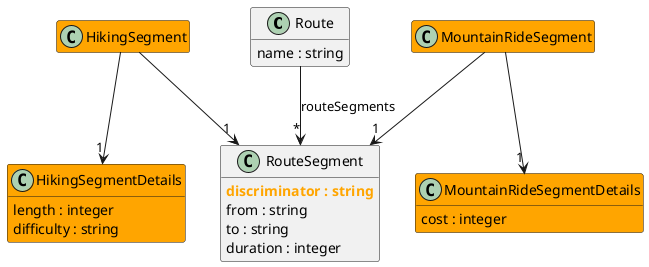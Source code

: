 @startuml
hide empty methods
hide empty fields

class "Route" {
  {field} name : string
}

class "RouteSegment" {
  {field} <b><font color="Orange">discriminator : string</font></b>
  {field} from : string
  {field} to : string
  {field} duration : integer
}

class HikingSegment #Orange {
}

class MountainRideSegment #Orange {
}

class "HikingSegmentDetails" #Orange {
  {field} length : integer
  {field} difficulty : string
}

class "MountainRideSegmentDetails" #Orange {
  {field} cost : integer
}

"Route" --> "*" "RouteSegment"  :  "routeSegments"

"HikingSegment" --> "1" "RouteSegment"

"HikingSegment" --> "1" "HikingSegmentDetails"

"MountainRideSegment" --> "1" "RouteSegment"


"MountainRideSegment" --> "1" "MountainRideSegmentDetails"

@enduml